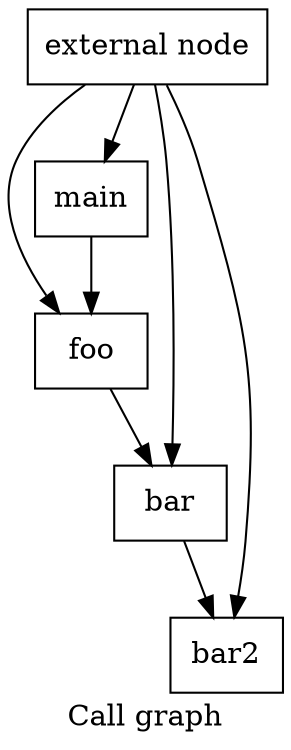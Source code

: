 digraph "Call graph" {
	label="Call graph";

	Node0x7f8fe0e0c800 [shape=record,label="{external node}"];
	Node0x7f8fe0e0c800 -> Node0x7f8fe0e0c890;
	Node0x7f8fe0e0c800 -> Node0x7f8fe0e0c910;
	Node0x7f8fe0e0c800 -> Node0x7f8fe0e0c9b0;
	Node0x7f8fe0e0c800 -> Node0x7f8fe0e0ca90;
	Node0x7f8fe0e0c890 [shape=record,label="{foo}"];
	Node0x7f8fe0e0c890 -> Node0x7f8fe0e0c910;
	Node0x7f8fe0e0c910 [shape=record,label="{bar}"];
	Node0x7f8fe0e0c910 -> Node0x7f8fe0e0c9b0;
	Node0x7f8fe0e0c9b0 [shape=record,label="{bar2}"];
	Node0x7f8fe0e0ca90 [shape=record,label="{main}"];
	Node0x7f8fe0e0ca90 -> Node0x7f8fe0e0c890;
}

